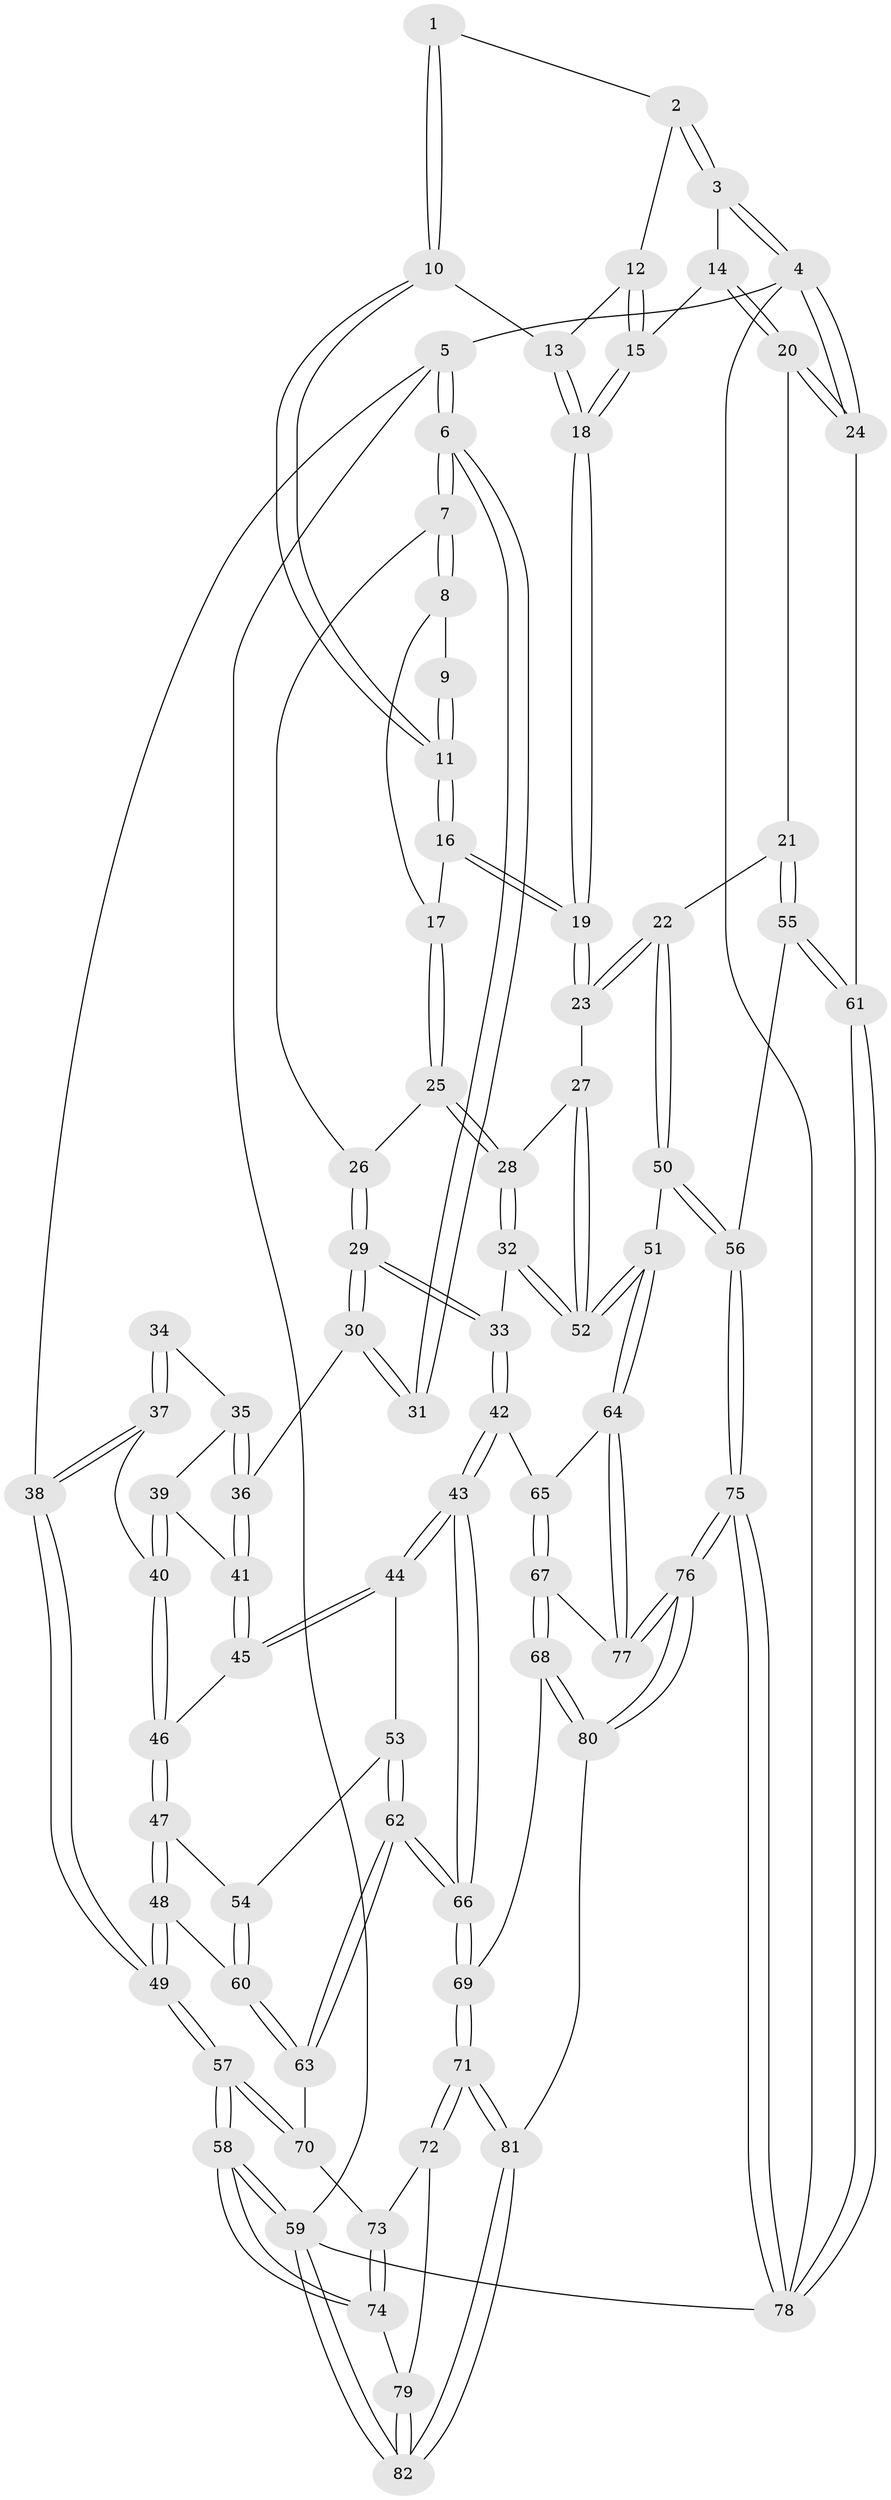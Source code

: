 // Generated by graph-tools (version 1.1) at 2025/27/03/15/25 16:27:57]
// undirected, 82 vertices, 202 edges
graph export_dot {
graph [start="1"]
  node [color=gray90,style=filled];
  1 [pos="+0.8239521040476594+0"];
  2 [pos="+0.8318428164043926+0"];
  3 [pos="+1+0"];
  4 [pos="+1+0"];
  5 [pos="+0+0"];
  6 [pos="+0+0"];
  7 [pos="+0+0"];
  8 [pos="+0.43775894718282143+0"];
  9 [pos="+0.7058555958866678+0"];
  10 [pos="+0.7042673331704372+0.06441295990724455"];
  11 [pos="+0.6486643294397787+0.08935201578955582"];
  12 [pos="+0.7705731002542997+0.06433410802409385"];
  13 [pos="+0.743333306290427+0.0963777040889515"];
  14 [pos="+0.8730894086190923+0.15118013746934283"];
  15 [pos="+0.8635853771058267+0.1523383146062318"];
  16 [pos="+0.5897217632443255+0.18105427091516077"];
  17 [pos="+0.556798816036995+0.18072549307836924"];
  18 [pos="+0.720404591244027+0.20579927929438324"];
  19 [pos="+0.7027602041487363+0.22052522283548362"];
  20 [pos="+1+0.3744462752029295"];
  21 [pos="+0.9299212232761943+0.39901324217614986"];
  22 [pos="+0.837156346813082+0.4006454106873112"];
  23 [pos="+0.7584730527187135+0.3615401312448506"];
  24 [pos="+1+0.3858896522716708"];
  25 [pos="+0.5236171264432151+0.21200143366661384"];
  26 [pos="+0.380962055908114+0.221971763264102"];
  27 [pos="+0.644969144737546+0.41903072349644427"];
  28 [pos="+0.53021938704842+0.4023397002829573"];
  29 [pos="+0.32653407573137966+0.3419302901072983"];
  30 [pos="+0.2832327595514482+0.3460200802743611"];
  31 [pos="+0.10976499899379862+0.20450269572817217"];
  32 [pos="+0.45712451094658174+0.47221194607940803"];
  33 [pos="+0.42819101963500544+0.4844863303180005"];
  34 [pos="+0.1656730558823487+0.3559525233988395"];
  35 [pos="+0.1923293946235904+0.3746592844585738"];
  36 [pos="+0.27929916005067257+0.3499015826994803"];
  37 [pos="+0.1264566981598957+0.40878053046879215"];
  38 [pos="+0+0.23355508449336895"];
  39 [pos="+0.17874137021458497+0.40681608915118034"];
  40 [pos="+0.14992987090649934+0.4330946578750806"];
  41 [pos="+0.24410081665567418+0.4189667553204131"];
  42 [pos="+0.40852316978090275+0.5187422086631802"];
  43 [pos="+0.3608099527091171+0.553720412942819"];
  44 [pos="+0.34112150423091825+0.548848391635898"];
  45 [pos="+0.23530043949857815+0.46362575506886416"];
  46 [pos="+0.16044238256973845+0.47951173578069867"];
  47 [pos="+0.1509400666983178+0.49647120384863347"];
  48 [pos="+0.028193825543334834+0.5330398985059814"];
  49 [pos="+0+0.5193596093364712"];
  50 [pos="+0.7025835359461394+0.6635238033364933"];
  51 [pos="+0.6949942509880285+0.6636799748684754"];
  52 [pos="+0.6622577324604124+0.6063024857971258"];
  53 [pos="+0.26010190998002203+0.561682429624884"];
  54 [pos="+0.19032033822342723+0.5609851757170845"];
  55 [pos="+0.8428820279349047+0.6611987893724911"];
  56 [pos="+0.7562239587844635+0.6876198848298007"];
  57 [pos="+0+0.5241386890891904"];
  58 [pos="+0+0.9921054221050547"];
  59 [pos="+0+1"];
  60 [pos="+0.15617234768714008+0.6317662022663869"];
  61 [pos="+1+0.6856596694013831"];
  62 [pos="+0.1765445281242367+0.6993855843897806"];
  63 [pos="+0.16541474184730715+0.6937914203813041"];
  64 [pos="+0.6710692663667525+0.6805326503898074"];
  65 [pos="+0.49426695072806903+0.625887846372904"];
  66 [pos="+0.3112084521734252+0.7850684765766042"];
  67 [pos="+0.43552862111768215+0.811964208055097"];
  68 [pos="+0.4114159884041394+0.8263645128689092"];
  69 [pos="+0.32463796776880877+0.8190977631003886"];
  70 [pos="+0.0989340898717127+0.7107289571083809"];
  71 [pos="+0.3166123534191215+0.8305003758539494"];
  72 [pos="+0.15888550389304204+0.8697942247719015"];
  73 [pos="+0.08232115002910541+0.7466068938584913"];
  74 [pos="+0+0.8814093836853083"];
  75 [pos="+1+1"];
  76 [pos="+0.7388411187840793+1"];
  77 [pos="+0.6165266312655259+0.7544445890981253"];
  78 [pos="+1+1"];
  79 [pos="+0.11146603526700621+0.8926431022312684"];
  80 [pos="+0.7068324711365495+1"];
  81 [pos="+0.25696317798039364+1"];
  82 [pos="+0.1977583680369826+1"];
  1 -- 2;
  1 -- 10;
  1 -- 10;
  2 -- 3;
  2 -- 3;
  2 -- 12;
  3 -- 4;
  3 -- 4;
  3 -- 14;
  4 -- 5;
  4 -- 24;
  4 -- 24;
  4 -- 78;
  5 -- 6;
  5 -- 6;
  5 -- 38;
  5 -- 59;
  6 -- 7;
  6 -- 7;
  6 -- 31;
  6 -- 31;
  7 -- 8;
  7 -- 8;
  7 -- 26;
  8 -- 9;
  8 -- 17;
  9 -- 11;
  9 -- 11;
  10 -- 11;
  10 -- 11;
  10 -- 13;
  11 -- 16;
  11 -- 16;
  12 -- 13;
  12 -- 15;
  12 -- 15;
  13 -- 18;
  13 -- 18;
  14 -- 15;
  14 -- 20;
  14 -- 20;
  15 -- 18;
  15 -- 18;
  16 -- 17;
  16 -- 19;
  16 -- 19;
  17 -- 25;
  17 -- 25;
  18 -- 19;
  18 -- 19;
  19 -- 23;
  19 -- 23;
  20 -- 21;
  20 -- 24;
  20 -- 24;
  21 -- 22;
  21 -- 55;
  21 -- 55;
  22 -- 23;
  22 -- 23;
  22 -- 50;
  22 -- 50;
  23 -- 27;
  24 -- 61;
  25 -- 26;
  25 -- 28;
  25 -- 28;
  26 -- 29;
  26 -- 29;
  27 -- 28;
  27 -- 52;
  27 -- 52;
  28 -- 32;
  28 -- 32;
  29 -- 30;
  29 -- 30;
  29 -- 33;
  29 -- 33;
  30 -- 31;
  30 -- 31;
  30 -- 36;
  32 -- 33;
  32 -- 52;
  32 -- 52;
  33 -- 42;
  33 -- 42;
  34 -- 35;
  34 -- 37;
  34 -- 37;
  35 -- 36;
  35 -- 36;
  35 -- 39;
  36 -- 41;
  36 -- 41;
  37 -- 38;
  37 -- 38;
  37 -- 40;
  38 -- 49;
  38 -- 49;
  39 -- 40;
  39 -- 40;
  39 -- 41;
  40 -- 46;
  40 -- 46;
  41 -- 45;
  41 -- 45;
  42 -- 43;
  42 -- 43;
  42 -- 65;
  43 -- 44;
  43 -- 44;
  43 -- 66;
  43 -- 66;
  44 -- 45;
  44 -- 45;
  44 -- 53;
  45 -- 46;
  46 -- 47;
  46 -- 47;
  47 -- 48;
  47 -- 48;
  47 -- 54;
  48 -- 49;
  48 -- 49;
  48 -- 60;
  49 -- 57;
  49 -- 57;
  50 -- 51;
  50 -- 56;
  50 -- 56;
  51 -- 52;
  51 -- 52;
  51 -- 64;
  51 -- 64;
  53 -- 54;
  53 -- 62;
  53 -- 62;
  54 -- 60;
  54 -- 60;
  55 -- 56;
  55 -- 61;
  55 -- 61;
  56 -- 75;
  56 -- 75;
  57 -- 58;
  57 -- 58;
  57 -- 70;
  57 -- 70;
  58 -- 59;
  58 -- 59;
  58 -- 74;
  58 -- 74;
  59 -- 82;
  59 -- 82;
  59 -- 78;
  60 -- 63;
  60 -- 63;
  61 -- 78;
  61 -- 78;
  62 -- 63;
  62 -- 63;
  62 -- 66;
  62 -- 66;
  63 -- 70;
  64 -- 65;
  64 -- 77;
  64 -- 77;
  65 -- 67;
  65 -- 67;
  66 -- 69;
  66 -- 69;
  67 -- 68;
  67 -- 68;
  67 -- 77;
  68 -- 69;
  68 -- 80;
  68 -- 80;
  69 -- 71;
  69 -- 71;
  70 -- 73;
  71 -- 72;
  71 -- 72;
  71 -- 81;
  71 -- 81;
  72 -- 73;
  72 -- 79;
  73 -- 74;
  73 -- 74;
  74 -- 79;
  75 -- 76;
  75 -- 76;
  75 -- 78;
  75 -- 78;
  76 -- 77;
  76 -- 77;
  76 -- 80;
  76 -- 80;
  79 -- 82;
  79 -- 82;
  80 -- 81;
  81 -- 82;
  81 -- 82;
}
